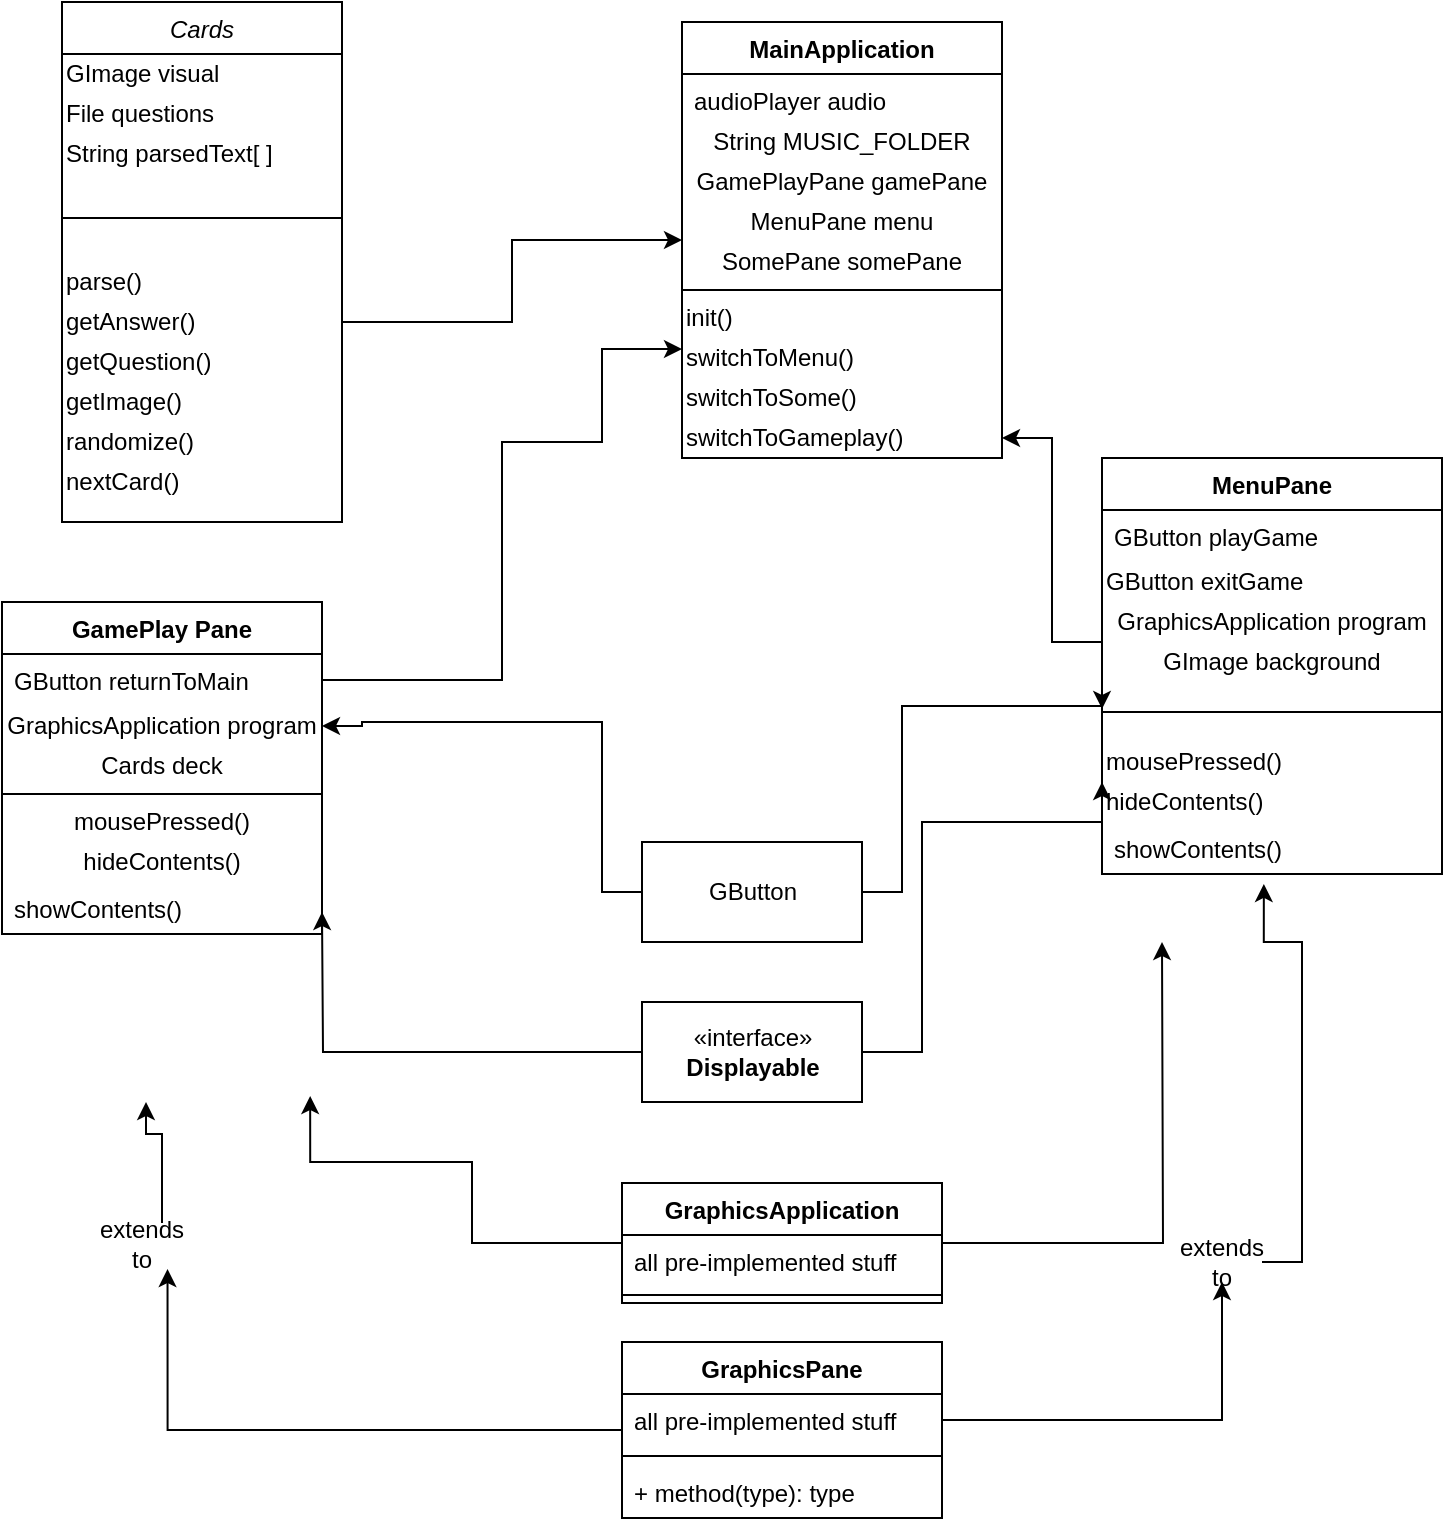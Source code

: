 <mxfile version="14.3.2" type="github">
  <diagram id="C5RBs43oDa-KdzZeNtuy" name="Page-1">
    <mxGraphModel dx="3129" dy="1123" grid="1" gridSize="10" guides="1" tooltips="1" connect="1" arrows="1" fold="1" page="1" pageScale="1" pageWidth="827" pageHeight="1169" math="0" shadow="0">
      <root>
        <mxCell id="WIyWlLk6GJQsqaUBKTNV-0" />
        <mxCell id="WIyWlLk6GJQsqaUBKTNV-1" parent="WIyWlLk6GJQsqaUBKTNV-0" />
        <mxCell id="zkfFHV4jXpPFQw0GAbJ--0" value="Cards" style="swimlane;fontStyle=2;align=center;verticalAlign=top;childLayout=stackLayout;horizontal=1;startSize=26;horizontalStack=0;resizeParent=1;resizeLast=0;collapsible=1;marginBottom=0;rounded=0;shadow=0;strokeWidth=1;" parent="WIyWlLk6GJQsqaUBKTNV-1" vertex="1">
          <mxGeometry x="-50" y="150" width="140" height="260" as="geometry">
            <mxRectangle x="230" y="140" width="160" height="26" as="alternateBounds" />
          </mxGeometry>
        </mxCell>
        <mxCell id="xebQPA5SNUuZlElYcB30-27" value="&lt;div align=&quot;left&quot;&gt;GImage visual&lt;/div&gt;" style="text;html=1;strokeColor=none;fillColor=none;align=left;verticalAlign=middle;whiteSpace=wrap;rounded=0;" parent="zkfFHV4jXpPFQw0GAbJ--0" vertex="1">
          <mxGeometry y="26" width="140" height="20" as="geometry" />
        </mxCell>
        <mxCell id="xebQPA5SNUuZlElYcB30-46" value="&lt;div align=&quot;left&quot;&gt;File questions&lt;/div&gt;" style="text;html=1;strokeColor=none;fillColor=none;align=left;verticalAlign=middle;whiteSpace=wrap;rounded=0;" parent="zkfFHV4jXpPFQw0GAbJ--0" vertex="1">
          <mxGeometry y="46" width="140" height="20" as="geometry" />
        </mxCell>
        <mxCell id="xebQPA5SNUuZlElYcB30-47" value="&lt;div align=&quot;left&quot;&gt;String parsedText[ ]&lt;/div&gt;" style="text;html=1;strokeColor=none;fillColor=none;align=left;verticalAlign=middle;whiteSpace=wrap;rounded=0;" parent="zkfFHV4jXpPFQw0GAbJ--0" vertex="1">
          <mxGeometry y="66" width="140" height="20" as="geometry" />
        </mxCell>
        <mxCell id="zkfFHV4jXpPFQw0GAbJ--4" value="" style="line;html=1;strokeWidth=1;align=left;verticalAlign=middle;spacingTop=-1;spacingLeft=3;spacingRight=3;rotatable=0;labelPosition=right;points=[];portConstraint=eastwest;" parent="zkfFHV4jXpPFQw0GAbJ--0" vertex="1">
          <mxGeometry y="86" width="140" height="44" as="geometry" />
        </mxCell>
        <mxCell id="KH0oMgd1c5yute4s8Psu-13" value="&lt;div align=&quot;left&quot;&gt;parse()&lt;/div&gt;" style="text;html=1;strokeColor=none;fillColor=none;align=left;verticalAlign=middle;whiteSpace=wrap;rounded=0;" parent="zkfFHV4jXpPFQw0GAbJ--0" vertex="1">
          <mxGeometry y="130" width="140" height="20" as="geometry" />
        </mxCell>
        <mxCell id="xebQPA5SNUuZlElYcB30-16" value="&lt;div align=&quot;left&quot;&gt;getAnswer()&lt;/div&gt;" style="text;html=1;strokeColor=none;fillColor=none;align=left;verticalAlign=middle;whiteSpace=wrap;rounded=0;" parent="zkfFHV4jXpPFQw0GAbJ--0" vertex="1">
          <mxGeometry y="150" width="140" height="20" as="geometry" />
        </mxCell>
        <mxCell id="xebQPA5SNUuZlElYcB30-17" value="&lt;div align=&quot;left&quot;&gt;getQuestion()&lt;/div&gt;" style="text;html=1;strokeColor=none;fillColor=none;align=left;verticalAlign=middle;whiteSpace=wrap;rounded=0;" parent="zkfFHV4jXpPFQw0GAbJ--0" vertex="1">
          <mxGeometry y="170" width="140" height="20" as="geometry" />
        </mxCell>
        <mxCell id="xebQPA5SNUuZlElYcB30-6" value="&lt;div align=&quot;left&quot;&gt;getImage()&lt;/div&gt;" style="text;html=1;strokeColor=none;fillColor=none;align=left;verticalAlign=middle;whiteSpace=wrap;rounded=0;" parent="zkfFHV4jXpPFQw0GAbJ--0" vertex="1">
          <mxGeometry y="190" width="140" height="20" as="geometry" />
        </mxCell>
        <mxCell id="xebQPA5SNUuZlElYcB30-33" value="&lt;div align=&quot;left&quot;&gt;randomize()&lt;/div&gt;" style="text;html=1;strokeColor=none;fillColor=none;align=left;verticalAlign=middle;whiteSpace=wrap;rounded=0;" parent="zkfFHV4jXpPFQw0GAbJ--0" vertex="1">
          <mxGeometry y="210" width="140" height="20" as="geometry" />
        </mxCell>
        <mxCell id="xebQPA5SNUuZlElYcB30-34" value="&lt;div align=&quot;left&quot;&gt;nextCard()&lt;/div&gt;" style="text;html=1;strokeColor=none;fillColor=none;align=left;verticalAlign=middle;whiteSpace=wrap;rounded=0;" parent="zkfFHV4jXpPFQw0GAbJ--0" vertex="1">
          <mxGeometry y="230" width="140" height="20" as="geometry" />
        </mxCell>
        <mxCell id="xebQPA5SNUuZlElYcB30-97" style="edgeStyle=orthogonalEdgeStyle;rounded=0;orthogonalLoop=1;jettySize=auto;html=1;" parent="WIyWlLk6GJQsqaUBKTNV-1" source="xebQPA5SNUuZlElYcB30-35" target="KH0oMgd1c5yute4s8Psu-3" edge="1">
          <mxGeometry relative="1" as="geometry">
            <mxPoint x="430" y="360" as="targetPoint" />
            <Array as="points">
              <mxPoint x="445" y="470" />
              <mxPoint x="445" y="368" />
            </Array>
          </mxGeometry>
        </mxCell>
        <mxCell id="xebQPA5SNUuZlElYcB30-35" value="MenuPane" style="swimlane;fontStyle=1;align=center;verticalAlign=top;childLayout=stackLayout;horizontal=1;startSize=26;horizontalStack=0;resizeParent=1;resizeParentMax=0;resizeLast=0;collapsible=1;marginBottom=0;" parent="WIyWlLk6GJQsqaUBKTNV-1" vertex="1">
          <mxGeometry x="470" y="378" width="170" height="208" as="geometry" />
        </mxCell>
        <mxCell id="xebQPA5SNUuZlElYcB30-36" value="GButton playGame" style="text;strokeColor=none;fillColor=none;align=left;verticalAlign=top;spacingLeft=4;spacingRight=4;overflow=hidden;rotatable=0;points=[[0,0.5],[1,0.5]];portConstraint=eastwest;" parent="xebQPA5SNUuZlElYcB30-35" vertex="1">
          <mxGeometry y="26" width="170" height="26" as="geometry" />
        </mxCell>
        <mxCell id="xebQPA5SNUuZlElYcB30-39" value="&lt;div align=&quot;left&quot;&gt;GButton exitGame&lt;br&gt;&lt;/div&gt;" style="text;html=1;strokeColor=none;fillColor=none;align=left;verticalAlign=middle;whiteSpace=wrap;rounded=0;" parent="xebQPA5SNUuZlElYcB30-35" vertex="1">
          <mxGeometry y="52" width="170" height="20" as="geometry" />
        </mxCell>
        <mxCell id="xebQPA5SNUuZlElYcB30-54" value="GraphicsApplication program" style="text;html=1;strokeColor=none;fillColor=none;align=center;verticalAlign=middle;whiteSpace=wrap;rounded=0;" parent="xebQPA5SNUuZlElYcB30-35" vertex="1">
          <mxGeometry y="72" width="170" height="20" as="geometry" />
        </mxCell>
        <mxCell id="KH0oMgd1c5yute4s8Psu-11" value="GImage background" style="text;html=1;strokeColor=none;fillColor=none;align=center;verticalAlign=middle;whiteSpace=wrap;rounded=0;" parent="xebQPA5SNUuZlElYcB30-35" vertex="1">
          <mxGeometry y="92" width="170" height="20" as="geometry" />
        </mxCell>
        <mxCell id="xebQPA5SNUuZlElYcB30-37" value="" style="line;strokeWidth=1;fillColor=none;align=left;verticalAlign=middle;spacingTop=-1;spacingLeft=3;spacingRight=3;rotatable=0;labelPosition=right;points=[];portConstraint=eastwest;" parent="xebQPA5SNUuZlElYcB30-35" vertex="1">
          <mxGeometry y="112" width="170" height="30" as="geometry" />
        </mxCell>
        <mxCell id="xebQPA5SNUuZlElYcB30-51" value="&lt;div align=&quot;left&quot;&gt;mousePressed()&lt;/div&gt;" style="text;html=1;strokeColor=none;fillColor=none;align=left;verticalAlign=middle;whiteSpace=wrap;rounded=0;" parent="xebQPA5SNUuZlElYcB30-35" vertex="1">
          <mxGeometry y="142" width="170" height="20" as="geometry" />
        </mxCell>
        <mxCell id="xebQPA5SNUuZlElYcB30-49" value="&lt;div align=&quot;left&quot;&gt;hideContents()&lt;/div&gt;" style="text;html=1;strokeColor=none;fillColor=none;align=left;verticalAlign=middle;whiteSpace=wrap;rounded=0;" parent="xebQPA5SNUuZlElYcB30-35" vertex="1">
          <mxGeometry y="162" width="170" height="20" as="geometry" />
        </mxCell>
        <mxCell id="xebQPA5SNUuZlElYcB30-38" value="showContents()" style="text;strokeColor=none;fillColor=none;align=left;verticalAlign=top;spacingLeft=4;spacingRight=4;overflow=hidden;rotatable=0;points=[[0,0.5],[1,0.5]];portConstraint=eastwest;" parent="xebQPA5SNUuZlElYcB30-35" vertex="1">
          <mxGeometry y="182" width="170" height="26" as="geometry" />
        </mxCell>
        <mxCell id="xebQPA5SNUuZlElYcB30-40" value="GamePlay Pane" style="swimlane;fontStyle=1;align=center;verticalAlign=top;childLayout=stackLayout;horizontal=1;startSize=26;horizontalStack=0;resizeParent=1;resizeParentMax=0;resizeLast=0;collapsible=1;marginBottom=0;" parent="WIyWlLk6GJQsqaUBKTNV-1" vertex="1">
          <mxGeometry x="-80" y="450" width="160" height="166" as="geometry" />
        </mxCell>
        <mxCell id="xebQPA5SNUuZlElYcB30-41" value="GButton returnToMain" style="text;strokeColor=none;fillColor=none;align=left;verticalAlign=top;spacingLeft=4;spacingRight=4;overflow=hidden;rotatable=0;points=[[0,0.5],[1,0.5]];portConstraint=eastwest;" parent="xebQPA5SNUuZlElYcB30-40" vertex="1">
          <mxGeometry y="26" width="160" height="26" as="geometry" />
        </mxCell>
        <mxCell id="xebQPA5SNUuZlElYcB30-45" value="GraphicsApplication program" style="text;html=1;strokeColor=none;fillColor=none;align=center;verticalAlign=middle;whiteSpace=wrap;rounded=0;" parent="xebQPA5SNUuZlElYcB30-40" vertex="1">
          <mxGeometry y="52" width="160" height="20" as="geometry" />
        </mxCell>
        <mxCell id="xebQPA5SNUuZlElYcB30-44" value="Cards deck" style="text;html=1;strokeColor=none;fillColor=none;align=center;verticalAlign=middle;whiteSpace=wrap;rounded=0;" parent="xebQPA5SNUuZlElYcB30-40" vertex="1">
          <mxGeometry y="72" width="160" height="20" as="geometry" />
        </mxCell>
        <mxCell id="xebQPA5SNUuZlElYcB30-42" value="" style="line;strokeWidth=1;fillColor=none;align=left;verticalAlign=middle;spacingTop=-1;spacingLeft=3;spacingRight=3;rotatable=0;labelPosition=right;points=[];portConstraint=eastwest;" parent="xebQPA5SNUuZlElYcB30-40" vertex="1">
          <mxGeometry y="92" width="160" height="8" as="geometry" />
        </mxCell>
        <mxCell id="xebQPA5SNUuZlElYcB30-50" value="mousePressed()" style="text;html=1;strokeColor=none;fillColor=none;align=center;verticalAlign=middle;whiteSpace=wrap;rounded=0;" parent="xebQPA5SNUuZlElYcB30-40" vertex="1">
          <mxGeometry y="100" width="160" height="20" as="geometry" />
        </mxCell>
        <mxCell id="xebQPA5SNUuZlElYcB30-48" value="hideContents()" style="text;html=1;strokeColor=none;fillColor=none;align=center;verticalAlign=middle;whiteSpace=wrap;rounded=0;" parent="xebQPA5SNUuZlElYcB30-40" vertex="1">
          <mxGeometry y="120" width="160" height="20" as="geometry" />
        </mxCell>
        <mxCell id="xebQPA5SNUuZlElYcB30-43" value="showContents()" style="text;strokeColor=none;fillColor=none;align=left;verticalAlign=top;spacingLeft=4;spacingRight=4;overflow=hidden;rotatable=0;points=[[0,0.5],[1,0.5]];portConstraint=eastwest;" parent="xebQPA5SNUuZlElYcB30-40" vertex="1">
          <mxGeometry y="140" width="160" height="26" as="geometry" />
        </mxCell>
        <mxCell id="xebQPA5SNUuZlElYcB30-58" value="MainApplication" style="swimlane;fontStyle=1;align=center;verticalAlign=top;childLayout=stackLayout;horizontal=1;startSize=26;horizontalStack=0;resizeParent=1;resizeParentMax=0;resizeLast=0;collapsible=1;marginBottom=0;" parent="WIyWlLk6GJQsqaUBKTNV-1" vertex="1">
          <mxGeometry x="260" y="160" width="160" height="218" as="geometry" />
        </mxCell>
        <mxCell id="zkfFHV4jXpPFQw0GAbJ--18" value="audioPlayer audio" style="text;align=left;verticalAlign=top;spacingLeft=4;spacingRight=4;overflow=hidden;rotatable=0;points=[[0,0.5],[1,0.5]];portConstraint=eastwest;" parent="xebQPA5SNUuZlElYcB30-58" vertex="1">
          <mxGeometry y="26" width="160" height="24" as="geometry" />
        </mxCell>
        <mxCell id="KH0oMgd1c5yute4s8Psu-5" value="&lt;div align=&quot;left&quot;&gt;String MUSIC_FOLDER&lt;br&gt;&lt;/div&gt;" style="text;html=1;strokeColor=none;fillColor=none;align=center;verticalAlign=middle;whiteSpace=wrap;rounded=0;" parent="xebQPA5SNUuZlElYcB30-58" vertex="1">
          <mxGeometry y="50" width="160" height="20" as="geometry" />
        </mxCell>
        <mxCell id="KH0oMgd1c5yute4s8Psu-8" value="GamePlayPane gamePane" style="text;html=1;strokeColor=none;fillColor=none;align=center;verticalAlign=middle;whiteSpace=wrap;rounded=0;" parent="xebQPA5SNUuZlElYcB30-58" vertex="1">
          <mxGeometry y="70" width="160" height="20" as="geometry" />
        </mxCell>
        <mxCell id="KH0oMgd1c5yute4s8Psu-7" value="MenuPane menu" style="text;html=1;strokeColor=none;fillColor=none;align=center;verticalAlign=middle;whiteSpace=wrap;rounded=0;" parent="xebQPA5SNUuZlElYcB30-58" vertex="1">
          <mxGeometry y="90" width="160" height="20" as="geometry" />
        </mxCell>
        <mxCell id="KH0oMgd1c5yute4s8Psu-6" value="SomePane somePane" style="text;html=1;strokeColor=none;fillColor=none;align=center;verticalAlign=middle;whiteSpace=wrap;rounded=0;" parent="xebQPA5SNUuZlElYcB30-58" vertex="1">
          <mxGeometry y="110" width="160" height="20" as="geometry" />
        </mxCell>
        <mxCell id="xebQPA5SNUuZlElYcB30-60" value="" style="line;strokeWidth=1;fillColor=none;align=left;verticalAlign=middle;spacingTop=-1;spacingLeft=3;spacingRight=3;rotatable=0;labelPosition=right;points=[];portConstraint=eastwest;" parent="xebQPA5SNUuZlElYcB30-58" vertex="1">
          <mxGeometry y="130" width="160" height="8" as="geometry" />
        </mxCell>
        <mxCell id="xebQPA5SNUuZlElYcB30-83" value="init()" style="text;html=1;strokeColor=none;fillColor=none;align=left;verticalAlign=middle;whiteSpace=wrap;rounded=0;" parent="xebQPA5SNUuZlElYcB30-58" vertex="1">
          <mxGeometry y="138" width="160" height="20" as="geometry" />
        </mxCell>
        <mxCell id="KH0oMgd1c5yute4s8Psu-1" value="switchToMenu()" style="text;html=1;strokeColor=none;fillColor=none;align=left;verticalAlign=middle;whiteSpace=wrap;rounded=0;" parent="xebQPA5SNUuZlElYcB30-58" vertex="1">
          <mxGeometry y="158" width="160" height="20" as="geometry" />
        </mxCell>
        <mxCell id="KH0oMgd1c5yute4s8Psu-2" value="switchToSome()" style="text;html=1;strokeColor=none;fillColor=none;align=left;verticalAlign=middle;whiteSpace=wrap;rounded=0;" parent="xebQPA5SNUuZlElYcB30-58" vertex="1">
          <mxGeometry y="178" width="160" height="20" as="geometry" />
        </mxCell>
        <mxCell id="KH0oMgd1c5yute4s8Psu-3" value="switchToGameplay()" style="text;html=1;strokeColor=none;fillColor=none;align=left;verticalAlign=middle;whiteSpace=wrap;rounded=0;" parent="xebQPA5SNUuZlElYcB30-58" vertex="1">
          <mxGeometry y="198" width="160" height="20" as="geometry" />
        </mxCell>
        <mxCell id="xebQPA5SNUuZlElYcB30-63" style="edgeStyle=orthogonalEdgeStyle;rounded=0;orthogonalLoop=1;jettySize=auto;html=1;entryX=0;entryY=0.75;entryDx=0;entryDy=0;" parent="WIyWlLk6GJQsqaUBKTNV-1" source="xebQPA5SNUuZlElYcB30-41" target="xebQPA5SNUuZlElYcB30-58" edge="1">
          <mxGeometry relative="1" as="geometry">
            <mxPoint x="410" y="240" as="targetPoint" />
            <Array as="points">
              <mxPoint x="170" y="489" />
              <mxPoint x="170" y="370" />
              <mxPoint x="220" y="370" />
              <mxPoint x="220" y="324" />
            </Array>
          </mxGeometry>
        </mxCell>
        <mxCell id="xebQPA5SNUuZlElYcB30-66" style="edgeStyle=orthogonalEdgeStyle;rounded=0;orthogonalLoop=1;jettySize=auto;html=1;" parent="WIyWlLk6GJQsqaUBKTNV-1" source="xebQPA5SNUuZlElYcB30-16" target="xebQPA5SNUuZlElYcB30-58" edge="1">
          <mxGeometry relative="1" as="geometry" />
        </mxCell>
        <mxCell id="xebQPA5SNUuZlElYcB30-94" style="edgeStyle=orthogonalEdgeStyle;rounded=0;orthogonalLoop=1;jettySize=auto;html=1;entryX=0.963;entryY=1.05;entryDx=0;entryDy=0;entryPerimeter=0;" parent="WIyWlLk6GJQsqaUBKTNV-1" source="xebQPA5SNUuZlElYcB30-67" edge="1">
          <mxGeometry relative="1" as="geometry">
            <mxPoint x="74.08" y="697" as="targetPoint" />
            <Array as="points">
              <mxPoint x="155" y="771" />
              <mxPoint x="155" y="730" />
              <mxPoint x="74" y="730" />
            </Array>
          </mxGeometry>
        </mxCell>
        <mxCell id="xebQPA5SNUuZlElYcB30-95" style="edgeStyle=orthogonalEdgeStyle;rounded=0;orthogonalLoop=1;jettySize=auto;html=1;" parent="WIyWlLk6GJQsqaUBKTNV-1" source="xebQPA5SNUuZlElYcB30-67" edge="1">
          <mxGeometry relative="1" as="geometry">
            <mxPoint x="500" y="620" as="targetPoint" />
          </mxGeometry>
        </mxCell>
        <mxCell id="xebQPA5SNUuZlElYcB30-67" value="GraphicsApplication" style="swimlane;fontStyle=1;align=center;verticalAlign=top;childLayout=stackLayout;horizontal=1;startSize=26;horizontalStack=0;resizeParent=1;resizeParentMax=0;resizeLast=0;collapsible=1;marginBottom=0;" parent="WIyWlLk6GJQsqaUBKTNV-1" vertex="1">
          <mxGeometry x="230" y="740.5" width="160" height="60" as="geometry" />
        </mxCell>
        <mxCell id="xebQPA5SNUuZlElYcB30-68" value="all pre-implemented stuff" style="text;strokeColor=none;fillColor=none;align=left;verticalAlign=top;spacingLeft=4;spacingRight=4;overflow=hidden;rotatable=0;points=[[0,0.5],[1,0.5]];portConstraint=eastwest;" parent="xebQPA5SNUuZlElYcB30-67" vertex="1">
          <mxGeometry y="26" width="160" height="26" as="geometry" />
        </mxCell>
        <mxCell id="xebQPA5SNUuZlElYcB30-69" value="" style="line;strokeWidth=1;fillColor=none;align=left;verticalAlign=middle;spacingTop=-1;spacingLeft=3;spacingRight=3;rotatable=0;labelPosition=right;points=[];portConstraint=eastwest;" parent="xebQPA5SNUuZlElYcB30-67" vertex="1">
          <mxGeometry y="52" width="160" height="8" as="geometry" />
        </mxCell>
        <mxCell id="xebQPA5SNUuZlElYcB30-75" style="edgeStyle=orthogonalEdgeStyle;rounded=0;orthogonalLoop=1;jettySize=auto;html=1;entryX=0.45;entryY=1.2;entryDx=0;entryDy=0;entryPerimeter=0;" parent="WIyWlLk6GJQsqaUBKTNV-1" source="xebQPA5SNUuZlElYcB30-77" edge="1">
          <mxGeometry relative="1" as="geometry">
            <mxPoint x="-8" y="700" as="targetPoint" />
            <Array as="points">
              <mxPoint y="716" />
              <mxPoint x="-8" y="716" />
            </Array>
          </mxGeometry>
        </mxCell>
        <mxCell id="xebQPA5SNUuZlElYcB30-71" value="GraphicsPane" style="swimlane;fontStyle=1;align=center;verticalAlign=top;childLayout=stackLayout;horizontal=1;startSize=26;horizontalStack=0;resizeParent=1;resizeParentMax=0;resizeLast=0;collapsible=1;marginBottom=0;" parent="WIyWlLk6GJQsqaUBKTNV-1" vertex="1">
          <mxGeometry x="230" y="820" width="160" height="88" as="geometry" />
        </mxCell>
        <mxCell id="xebQPA5SNUuZlElYcB30-72" value="all pre-implemented stuff" style="text;strokeColor=none;fillColor=none;align=left;verticalAlign=top;spacingLeft=4;spacingRight=4;overflow=hidden;rotatable=0;points=[[0,0.5],[1,0.5]];portConstraint=eastwest;" parent="xebQPA5SNUuZlElYcB30-71" vertex="1">
          <mxGeometry y="26" width="160" height="26" as="geometry" />
        </mxCell>
        <mxCell id="xebQPA5SNUuZlElYcB30-73" value="" style="line;strokeWidth=1;fillColor=none;align=left;verticalAlign=middle;spacingTop=-1;spacingLeft=3;spacingRight=3;rotatable=0;labelPosition=right;points=[];portConstraint=eastwest;" parent="xebQPA5SNUuZlElYcB30-71" vertex="1">
          <mxGeometry y="52" width="160" height="10" as="geometry" />
        </mxCell>
        <mxCell id="xebQPA5SNUuZlElYcB30-74" value="+ method(type): type" style="text;strokeColor=none;fillColor=none;align=left;verticalAlign=top;spacingLeft=4;spacingRight=4;overflow=hidden;rotatable=0;points=[[0,0.5],[1,0.5]];portConstraint=eastwest;" parent="xebQPA5SNUuZlElYcB30-71" vertex="1">
          <mxGeometry y="62" width="160" height="26" as="geometry" />
        </mxCell>
        <mxCell id="xebQPA5SNUuZlElYcB30-76" style="edgeStyle=orthogonalEdgeStyle;rounded=0;orthogonalLoop=1;jettySize=auto;html=1;exitX=1;exitY=0.5;exitDx=0;exitDy=0;entryX=0.476;entryY=1.192;entryDx=0;entryDy=0;entryPerimeter=0;" parent="WIyWlLk6GJQsqaUBKTNV-1" source="xebQPA5SNUuZlElYcB30-79" target="xebQPA5SNUuZlElYcB30-38" edge="1">
          <mxGeometry relative="1" as="geometry">
            <mxPoint x="550" y="620" as="targetPoint" />
            <Array as="points">
              <mxPoint x="570" y="780" />
              <mxPoint x="570" y="620" />
            </Array>
          </mxGeometry>
        </mxCell>
        <mxCell id="xebQPA5SNUuZlElYcB30-77" value="extends to" style="text;html=1;strokeColor=none;fillColor=none;align=center;verticalAlign=middle;whiteSpace=wrap;rounded=0;" parent="WIyWlLk6GJQsqaUBKTNV-1" vertex="1">
          <mxGeometry x="-30" y="760.5" width="40" height="20" as="geometry" />
        </mxCell>
        <mxCell id="xebQPA5SNUuZlElYcB30-78" style="edgeStyle=orthogonalEdgeStyle;rounded=0;orthogonalLoop=1;jettySize=auto;html=1;entryX=0.819;entryY=1.15;entryDx=0;entryDy=0;entryPerimeter=0;" parent="WIyWlLk6GJQsqaUBKTNV-1" source="xebQPA5SNUuZlElYcB30-71" target="xebQPA5SNUuZlElYcB30-77" edge="1">
          <mxGeometry relative="1" as="geometry">
            <mxPoint x="170" y="730" as="sourcePoint" />
            <mxPoint x="221.04" y="669" as="targetPoint" />
          </mxGeometry>
        </mxCell>
        <mxCell id="xebQPA5SNUuZlElYcB30-81" style="edgeStyle=orthogonalEdgeStyle;rounded=0;orthogonalLoop=1;jettySize=auto;html=1;entryX=1;entryY=0.75;entryDx=0;entryDy=0;" parent="WIyWlLk6GJQsqaUBKTNV-1" source="xebQPA5SNUuZlElYcB30-80" edge="1">
          <mxGeometry relative="1" as="geometry">
            <mxPoint x="80" y="605" as="targetPoint" />
          </mxGeometry>
        </mxCell>
        <mxCell id="xebQPA5SNUuZlElYcB30-82" style="edgeStyle=orthogonalEdgeStyle;rounded=0;orthogonalLoop=1;jettySize=auto;html=1;exitX=1;exitY=0.5;exitDx=0;exitDy=0;" parent="WIyWlLk6GJQsqaUBKTNV-1" source="xebQPA5SNUuZlElYcB30-80" edge="1">
          <mxGeometry relative="1" as="geometry">
            <mxPoint x="470" y="540" as="targetPoint" />
            <Array as="points">
              <mxPoint x="380" y="675" />
              <mxPoint x="380" y="560" />
            </Array>
          </mxGeometry>
        </mxCell>
        <mxCell id="xebQPA5SNUuZlElYcB30-80" value="«interface»&lt;br&gt;&lt;b&gt;Displayable&lt;/b&gt;" style="html=1;" parent="WIyWlLk6GJQsqaUBKTNV-1" vertex="1">
          <mxGeometry x="240" y="650" width="110" height="50" as="geometry" />
        </mxCell>
        <mxCell id="xebQPA5SNUuZlElYcB30-91" style="edgeStyle=orthogonalEdgeStyle;rounded=0;orthogonalLoop=1;jettySize=auto;html=1;entryX=1;entryY=0.5;entryDx=0;entryDy=0;" parent="WIyWlLk6GJQsqaUBKTNV-1" source="xebQPA5SNUuZlElYcB30-89" target="xebQPA5SNUuZlElYcB30-45" edge="1">
          <mxGeometry relative="1" as="geometry">
            <Array as="points">
              <mxPoint x="220" y="595" />
              <mxPoint x="220" y="510" />
              <mxPoint x="100" y="510" />
              <mxPoint x="100" y="512" />
            </Array>
          </mxGeometry>
        </mxCell>
        <mxCell id="xebQPA5SNUuZlElYcB30-92" style="edgeStyle=orthogonalEdgeStyle;rounded=0;orthogonalLoop=1;jettySize=auto;html=1;entryX=0;entryY=0.448;entryDx=0;entryDy=0;entryPerimeter=0;" parent="WIyWlLk6GJQsqaUBKTNV-1" source="xebQPA5SNUuZlElYcB30-89" target="xebQPA5SNUuZlElYcB30-37" edge="1">
          <mxGeometry relative="1" as="geometry">
            <Array as="points">
              <mxPoint x="370" y="595" />
              <mxPoint x="370" y="502" />
              <mxPoint x="470" y="502" />
            </Array>
          </mxGeometry>
        </mxCell>
        <mxCell id="xebQPA5SNUuZlElYcB30-89" value="GButton" style="html=1;" parent="WIyWlLk6GJQsqaUBKTNV-1" vertex="1">
          <mxGeometry x="240" y="570" width="110" height="50" as="geometry" />
        </mxCell>
        <mxCell id="xebQPA5SNUuZlElYcB30-79" value="extends to" style="text;html=1;strokeColor=none;fillColor=none;align=center;verticalAlign=middle;whiteSpace=wrap;rounded=0;" parent="WIyWlLk6GJQsqaUBKTNV-1" vertex="1">
          <mxGeometry x="510" y="770" width="40" height="20" as="geometry" />
        </mxCell>
        <mxCell id="xebQPA5SNUuZlElYcB30-93" style="edgeStyle=orthogonalEdgeStyle;rounded=0;orthogonalLoop=1;jettySize=auto;html=1;exitX=1;exitY=0.5;exitDx=0;exitDy=0;" parent="WIyWlLk6GJQsqaUBKTNV-1" source="xebQPA5SNUuZlElYcB30-72" target="xebQPA5SNUuZlElYcB30-79" edge="1">
          <mxGeometry relative="1" as="geometry">
            <mxPoint x="420" y="869" as="sourcePoint" />
            <mxPoint x="530" y="660" as="targetPoint" />
          </mxGeometry>
        </mxCell>
      </root>
    </mxGraphModel>
  </diagram>
</mxfile>
